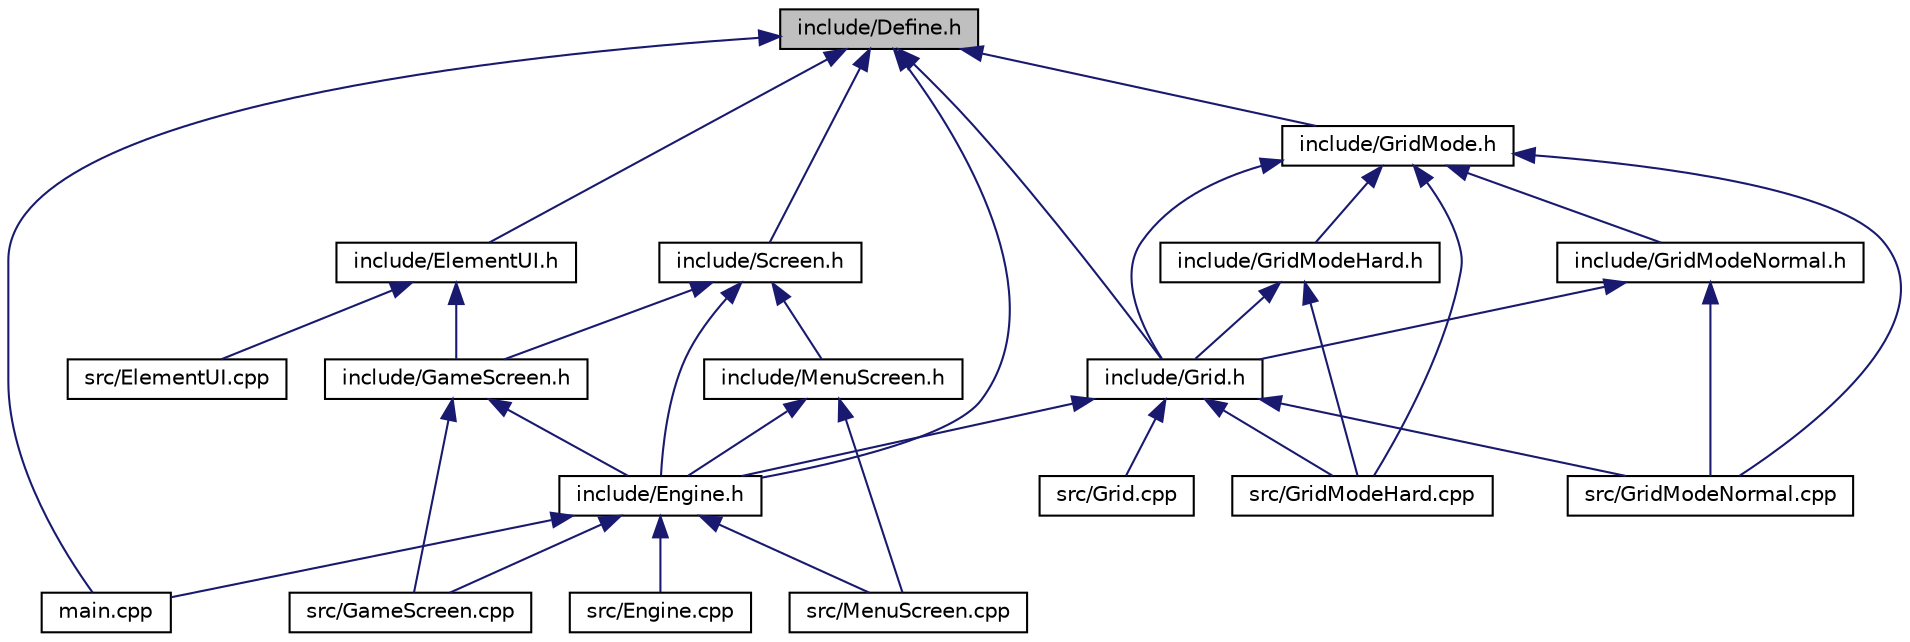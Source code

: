 digraph G
{
  edge [fontname="Helvetica",fontsize="10",labelfontname="Helvetica",labelfontsize="10"];
  node [fontname="Helvetica",fontsize="10",shape=record];
  Node1 [label="include/Define.h",height=0.2,width=0.4,color="black", fillcolor="grey75", style="filled" fontcolor="black"];
  Node1 -> Node2 [dir="back",color="midnightblue",fontsize="10",style="solid"];
  Node2 [label="include/ElementUI.h",height=0.2,width=0.4,color="black", fillcolor="white", style="filled",URL="$_element_u_i_8h.html"];
  Node2 -> Node3 [dir="back",color="midnightblue",fontsize="10",style="solid"];
  Node3 [label="include/GameScreen.h",height=0.2,width=0.4,color="black", fillcolor="white", style="filled",URL="$_game_screen_8h.html"];
  Node3 -> Node4 [dir="back",color="midnightblue",fontsize="10",style="solid"];
  Node4 [label="include/Engine.h",height=0.2,width=0.4,color="black", fillcolor="white", style="filled",URL="$_engine_8h.html"];
  Node4 -> Node5 [dir="back",color="midnightblue",fontsize="10",style="solid"];
  Node5 [label="main.cpp",height=0.2,width=0.4,color="black", fillcolor="white", style="filled",URL="$main_8cpp.html"];
  Node4 -> Node6 [dir="back",color="midnightblue",fontsize="10",style="solid"];
  Node6 [label="src/Engine.cpp",height=0.2,width=0.4,color="black", fillcolor="white", style="filled",URL="$_engine_8cpp.html"];
  Node4 -> Node7 [dir="back",color="midnightblue",fontsize="10",style="solid"];
  Node7 [label="src/GameScreen.cpp",height=0.2,width=0.4,color="black", fillcolor="white", style="filled",URL="$_game_screen_8cpp.html"];
  Node4 -> Node8 [dir="back",color="midnightblue",fontsize="10",style="solid"];
  Node8 [label="src/MenuScreen.cpp",height=0.2,width=0.4,color="black", fillcolor="white", style="filled",URL="$_menu_screen_8cpp.html"];
  Node3 -> Node7 [dir="back",color="midnightblue",fontsize="10",style="solid"];
  Node2 -> Node9 [dir="back",color="midnightblue",fontsize="10",style="solid"];
  Node9 [label="src/ElementUI.cpp",height=0.2,width=0.4,color="black", fillcolor="white", style="filled",URL="$_element_u_i_8cpp.html"];
  Node1 -> Node10 [dir="back",color="midnightblue",fontsize="10",style="solid"];
  Node10 [label="include/Grid.h",height=0.2,width=0.4,color="black", fillcolor="white", style="filled",URL="$_grid_8h.html"];
  Node10 -> Node4 [dir="back",color="midnightblue",fontsize="10",style="solid"];
  Node10 -> Node11 [dir="back",color="midnightblue",fontsize="10",style="solid"];
  Node11 [label="src/Grid.cpp",height=0.2,width=0.4,color="black", fillcolor="white", style="filled",URL="$_grid_8cpp.html"];
  Node10 -> Node12 [dir="back",color="midnightblue",fontsize="10",style="solid"];
  Node12 [label="src/GridModeHard.cpp",height=0.2,width=0.4,color="black", fillcolor="white", style="filled",URL="$_grid_mode_hard_8cpp.html"];
  Node10 -> Node13 [dir="back",color="midnightblue",fontsize="10",style="solid"];
  Node13 [label="src/GridModeNormal.cpp",height=0.2,width=0.4,color="black", fillcolor="white", style="filled",URL="$_grid_mode_normal_8cpp.html"];
  Node1 -> Node14 [dir="back",color="midnightblue",fontsize="10",style="solid"];
  Node14 [label="include/GridMode.h",height=0.2,width=0.4,color="black", fillcolor="white", style="filled",URL="$_grid_mode_8h.html"];
  Node14 -> Node10 [dir="back",color="midnightblue",fontsize="10",style="solid"];
  Node14 -> Node15 [dir="back",color="midnightblue",fontsize="10",style="solid"];
  Node15 [label="include/GridModeNormal.h",height=0.2,width=0.4,color="black", fillcolor="white", style="filled",URL="$_grid_mode_normal_8h.html"];
  Node15 -> Node10 [dir="back",color="midnightblue",fontsize="10",style="solid"];
  Node15 -> Node13 [dir="back",color="midnightblue",fontsize="10",style="solid"];
  Node14 -> Node16 [dir="back",color="midnightblue",fontsize="10",style="solid"];
  Node16 [label="include/GridModeHard.h",height=0.2,width=0.4,color="black", fillcolor="white", style="filled",URL="$_grid_mode_hard_8h.html"];
  Node16 -> Node10 [dir="back",color="midnightblue",fontsize="10",style="solid"];
  Node16 -> Node12 [dir="back",color="midnightblue",fontsize="10",style="solid"];
  Node14 -> Node12 [dir="back",color="midnightblue",fontsize="10",style="solid"];
  Node14 -> Node13 [dir="back",color="midnightblue",fontsize="10",style="solid"];
  Node1 -> Node17 [dir="back",color="midnightblue",fontsize="10",style="solid"];
  Node17 [label="include/Screen.h",height=0.2,width=0.4,color="black", fillcolor="white", style="filled",URL="$_screen_8h.html"];
  Node17 -> Node4 [dir="back",color="midnightblue",fontsize="10",style="solid"];
  Node17 -> Node18 [dir="back",color="midnightblue",fontsize="10",style="solid"];
  Node18 [label="include/MenuScreen.h",height=0.2,width=0.4,color="black", fillcolor="white", style="filled",URL="$_menu_screen_8h.html"];
  Node18 -> Node4 [dir="back",color="midnightblue",fontsize="10",style="solid"];
  Node18 -> Node8 [dir="back",color="midnightblue",fontsize="10",style="solid"];
  Node17 -> Node3 [dir="back",color="midnightblue",fontsize="10",style="solid"];
  Node1 -> Node4 [dir="back",color="midnightblue",fontsize="10",style="solid"];
  Node1 -> Node5 [dir="back",color="midnightblue",fontsize="10",style="solid"];
}

